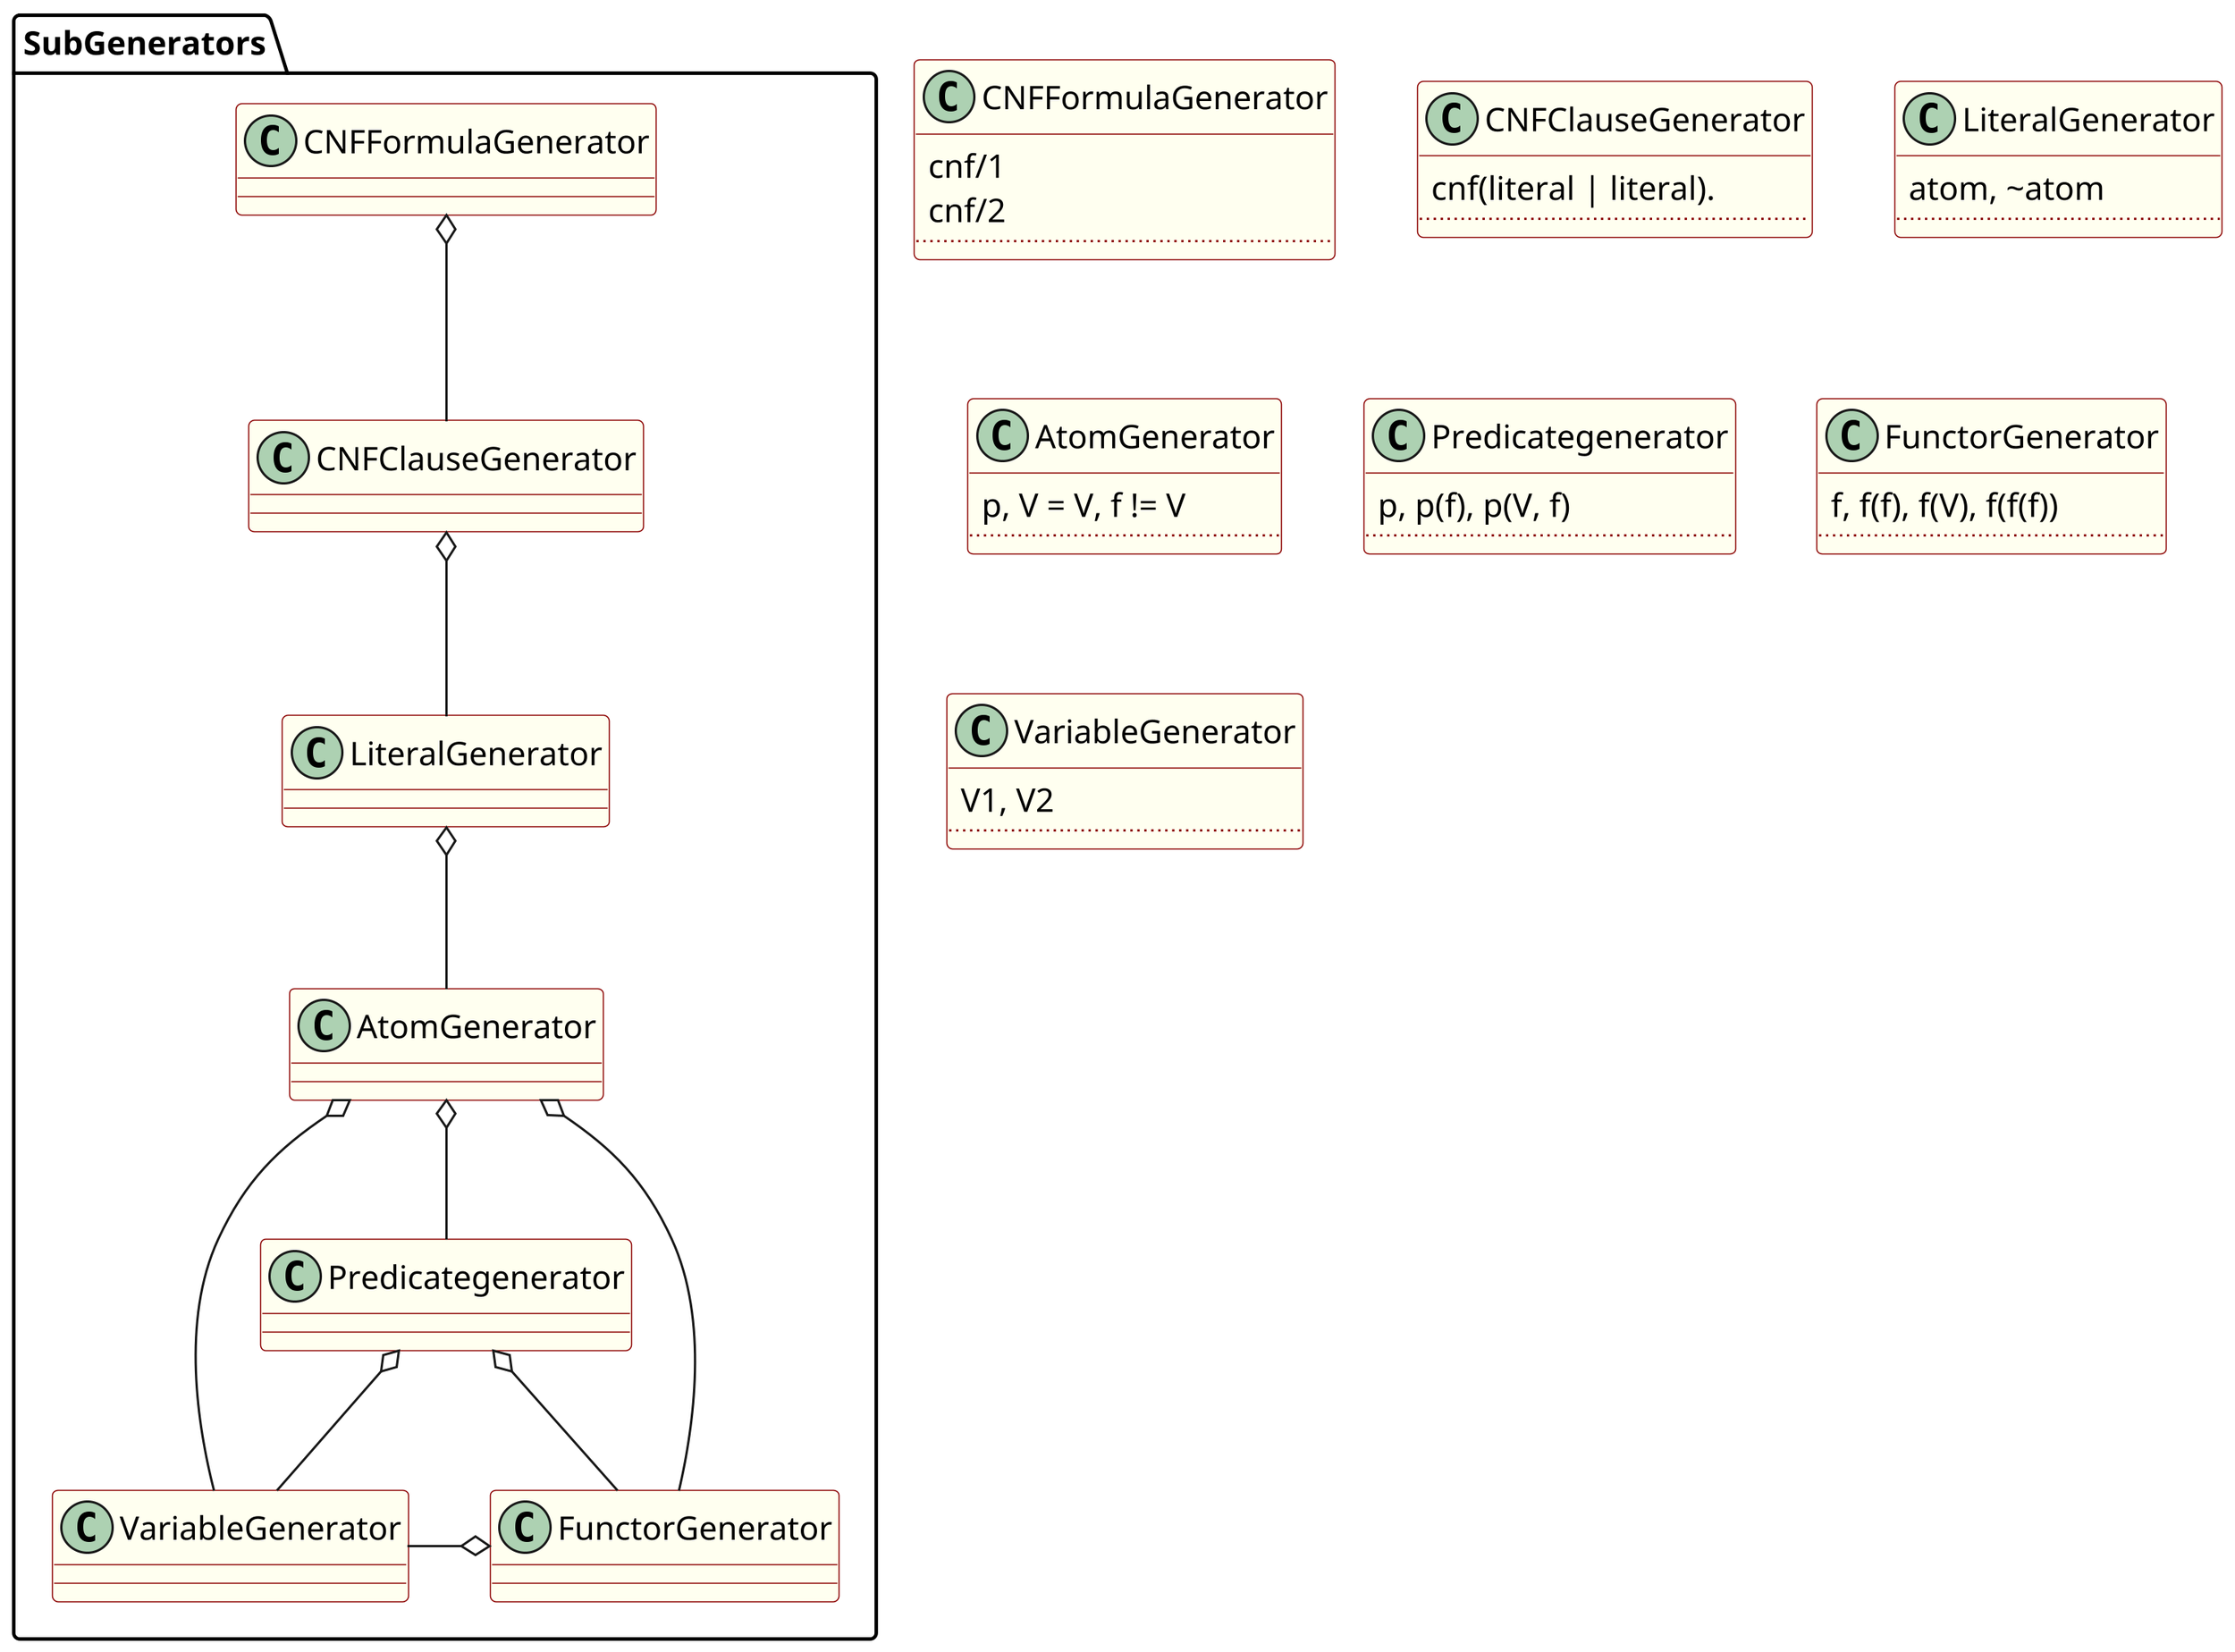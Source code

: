 @startuml
skinparam dpi 300

skinparam class {
  backgroundColor Ivory
  borderColor DarkRed
}

package SubGenerators {
  CNFFormulaGenerator o-- CNFClauseGenerator
  CNFClauseGenerator o-- LiteralGenerator
  LiteralGenerator o-- AtomGenerator
  AtomGenerator o-- Predicategenerator
  AtomGenerator o-- VariableGenerator
  AtomGenerator o-- FunctorGenerator
  Predicategenerator o-- VariableGenerator
  Predicategenerator o-- FunctorGenerator
  VariableGenerator -o FunctorGenerator 
}

class CNFFormulaGenerator {
	cnf/1
	cnf/2
	..
}

class CNFClauseGenerator {
	cnf(literal | literal).
	..
}

class LiteralGenerator {
	atom, ~atom
	..
}

class AtomGenerator {
	p, V = V, f != V
	..
}

class Predicategenerator {
	p, p(f), p(V, f)
	..
}

class FunctorGenerator {
	f, f(f), f(V), f(f(f))
	..
}

class VariableGenerator {
	V1, V2
	..
}
@enduml
